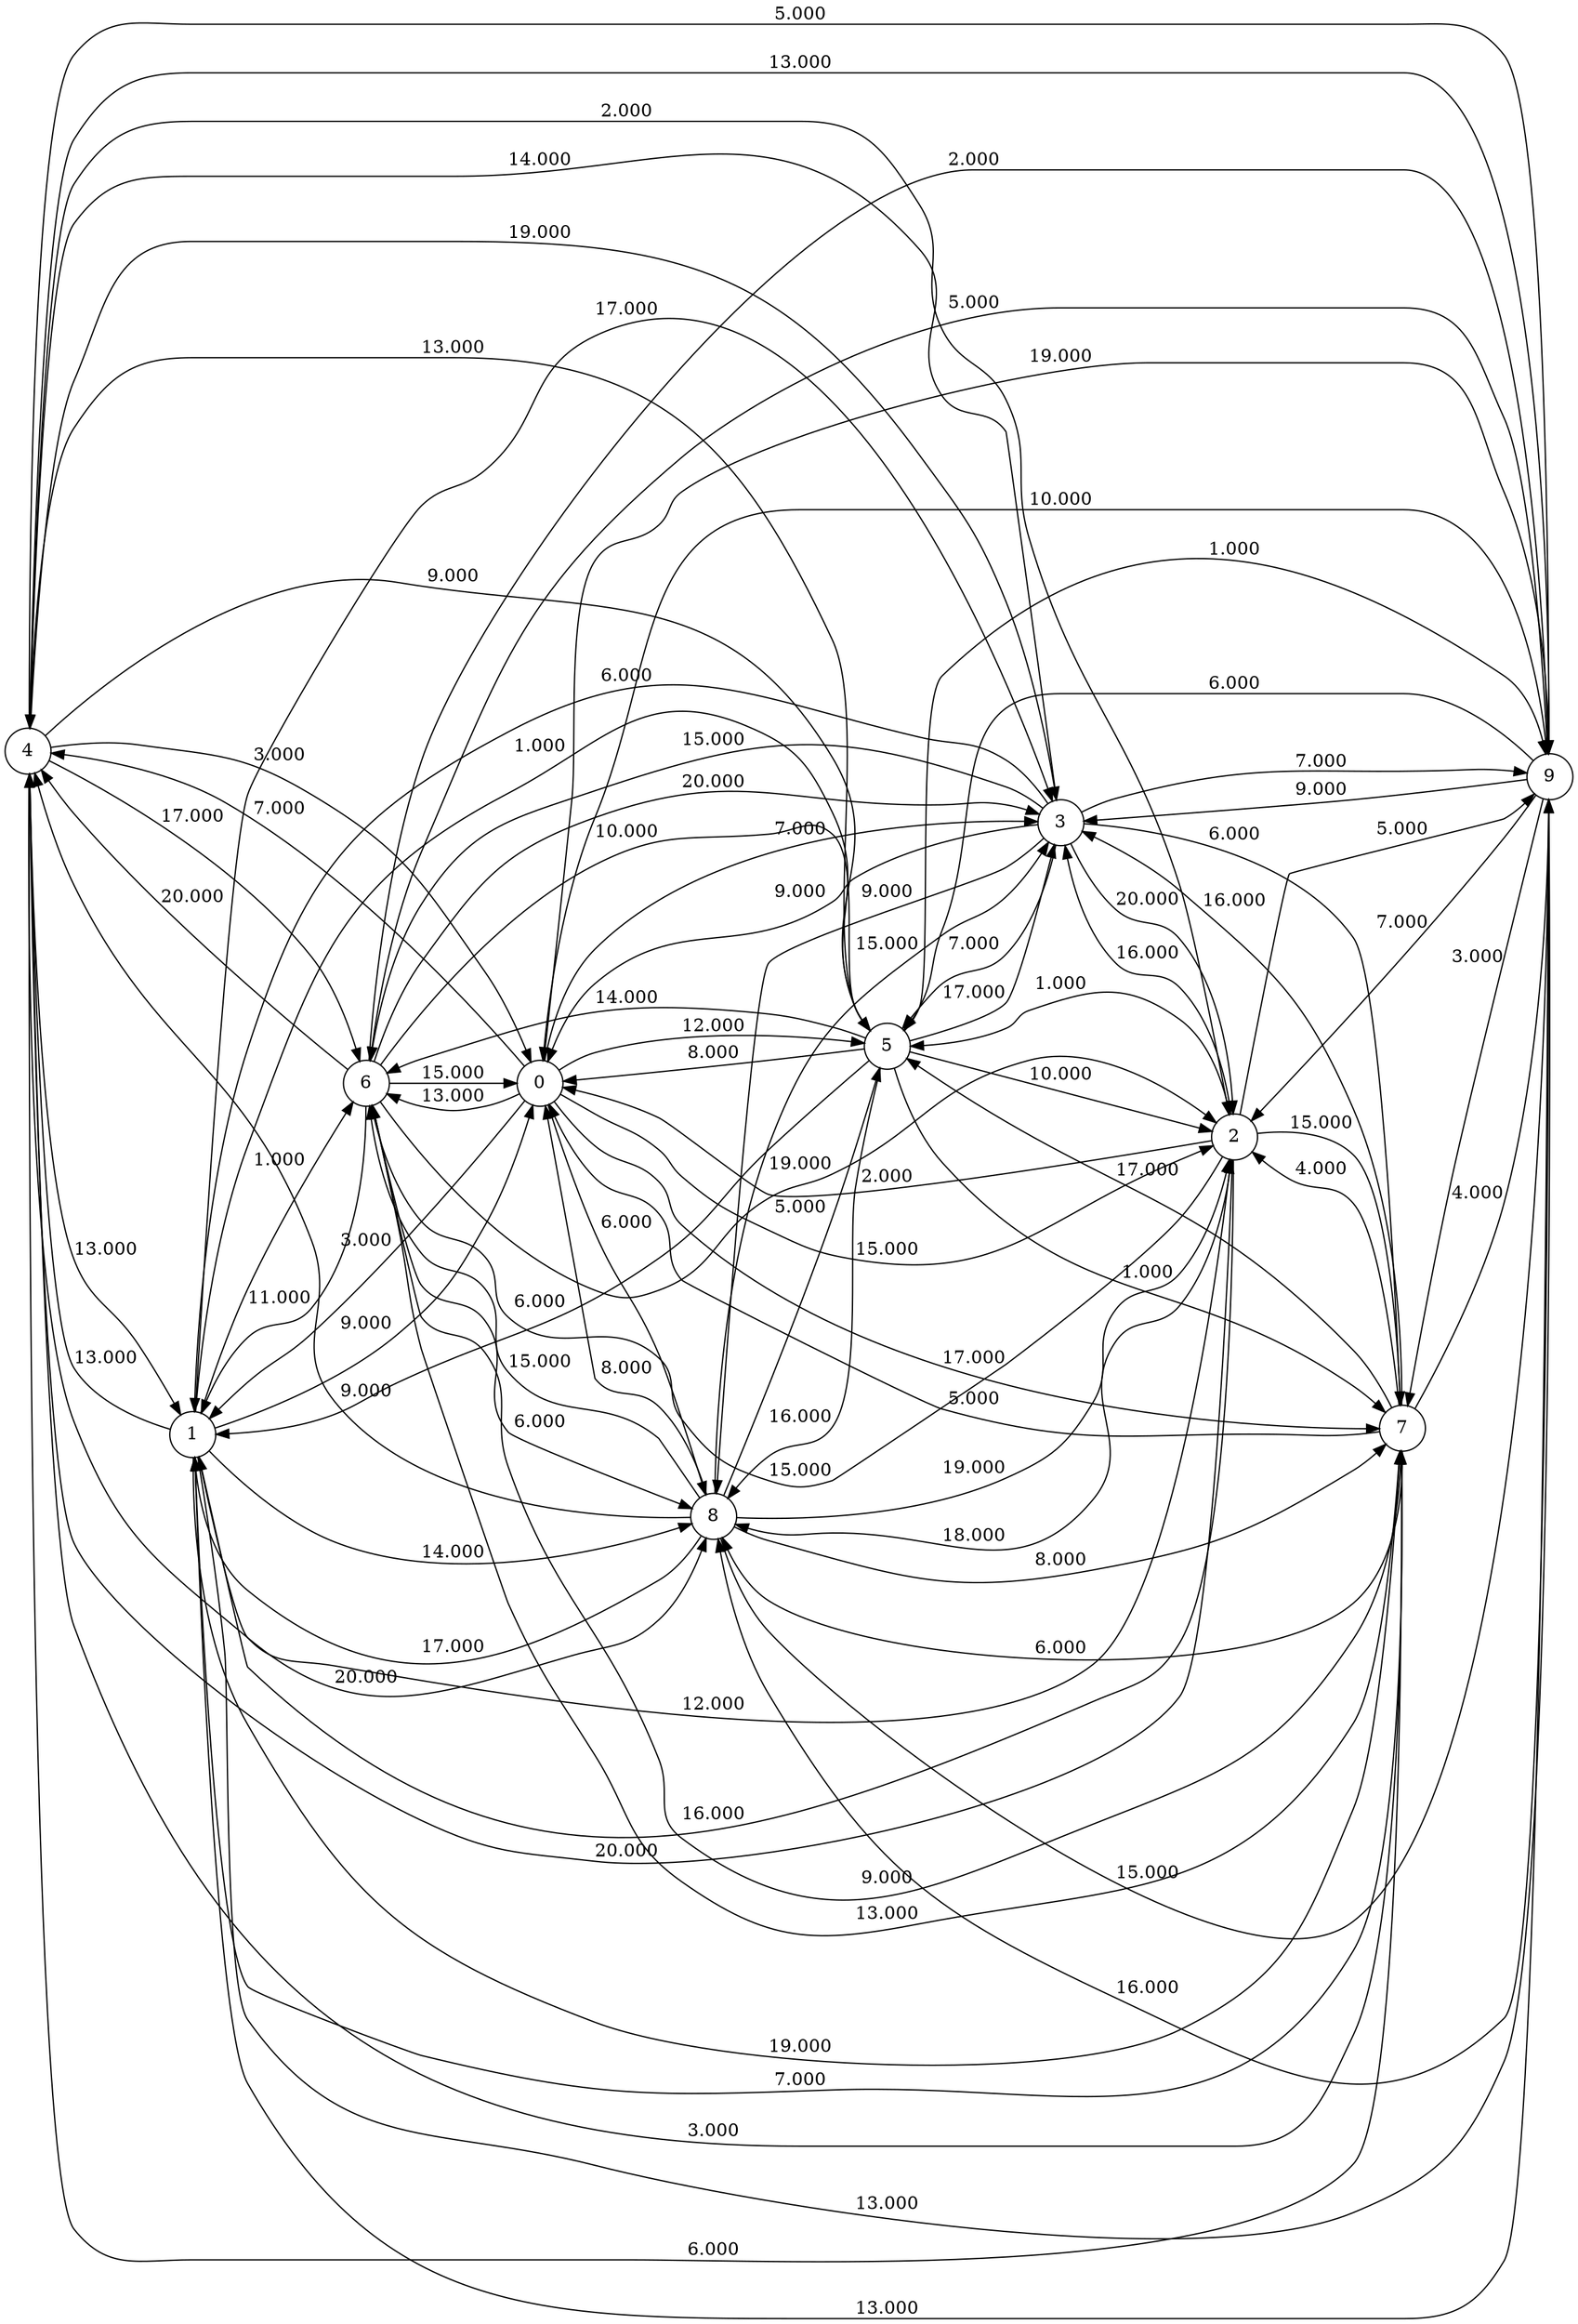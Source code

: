 digraph {
rankdir = LR;
node [shape = circle];
"4" -> "1" [label="13.000"]
"9" -> "7" [label="3.000"]
"2" -> "9" [label="5.000"]
"3" -> "2" [label="20.000"]
"5" -> "8" [label="16.000"]
"0" -> "8" [label="6.000"]
"8" -> "4" [label="9.000"]
"2" -> "7" [label="15.000"]
"5" -> "4" [label="13.000"]
"5" -> "7" [label="1.000"]
"4" -> "6" [label="17.000"]
"7" -> "8" [label="6.000"]
"4" -> "8" [label="20.000"]
"0" -> "7" [label="17.000"]
"0" -> "9" [label="19.000"]
"8" -> "7" [label="8.000"]
"7" -> "1" [label="7.000"]
"5" -> "3" [label="17.000"]
"3" -> "7" [label="6.000"]
"7" -> "4" [label="6.000"]
"9" -> "3" [label="9.000"]
"1" -> "5" [label="1.000"]
"2" -> "8" [label="18.000"]
"5" -> "6" [label="14.000"]
"8" -> "1" [label="17.000"]
"6" -> "4" [label="20.000"]
"9" -> "8" [label="16.000"]
"3" -> "9" [label="7.000"]
"0" -> "4" [label="7.000"]
"1" -> "4" [label="13.000"]
"8" -> "5" [label="5.000"]
"0" -> "6" [label="13.000"]
"2" -> "6" [label="15.000"]
"4" -> "0" [label="3.000"]
"3" -> "0" [label="9.000"]
"9" -> "6" [label="5.000"]
"5" -> "9" [label="1.000"]
"4" -> "5" [label="9.000"]
"7" -> "3" [label="16.000"]
"0" -> "5" [label="12.000"]
"6" -> "9" [label="2.000"]
"8" -> "0" [label="8.000"]
"3" -> "8" [label="9.000"]
"6" -> "1" [label="11.000"]
"2" -> "4" [label="20.000"]
"0" -> "2" [label="15.000"]
"9" -> "1" [label="13.000"]
"4" -> "2" [label="2.000"]
"1" -> "7" [label="19.000"]
"6" -> "3" [label="20.000"]
"4" -> "9" [label="5.000"]
"2" -> "0" [label="2.000"]
"7" -> "9" [label="4.000"]
"2" -> "3" [label="16.000"]
"9" -> "4" [label="13.000"]
"8" -> "2" [label="19.000"]
"6" -> "7" [label="9.000"]
"2" -> "5" [label="1.000"]
"4" -> "7" [label="3.000"]
"3" -> "4" [label="14.000"]
"3" -> "1" [label="6.000"]
"6" -> "5" [label="10.000"]
"7" -> "6" [label="13.000"]
"9" -> "5" [label="6.000"]
"9" -> "2" [label="7.000"]
"1" -> "6" [label="1.000"]
"3" -> "5" [label="7.000"]
"0" -> "1" [label="3.000"]
"8" -> "9" [label="15.000"]
"8" -> "6" [label="15.000"]
"1" -> "0" [label="9.000"]
"7" -> "5" [label="17.000"]
"1" -> "2" [label="12.000"]
"9" -> "0" [label="10.000"]
"1" -> "3" [label="17.000"]
"1" -> "9" [label="13.000"]
"1" -> "8" [label="14.000"]
"6" -> "2" [label="19.000"]
"7" -> "2" [label="4.000"]
"8" -> "3" [label="15.000"]
"6" -> "8" [label="6.000"]
"3" -> "6" [label="15.000"]
"5" -> "2" [label="10.000"]
"5" -> "0" [label="8.000"]
"6" -> "0" [label="15.000"]
"0" -> "3" [label="7.000"]
"2" -> "1" [label="16.000"]
"5" -> "1" [label="6.000"]
"7" -> "0" [label="5.000"]
"4" -> "3" [label="19.000"]
}


